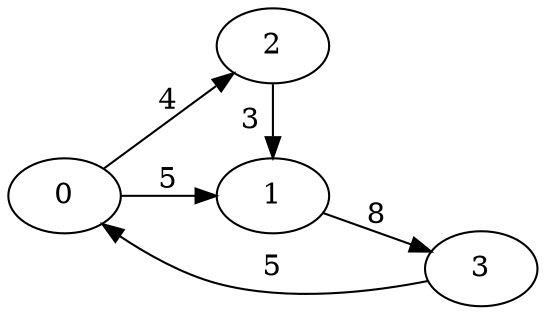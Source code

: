 digraph G {
ranksep = "equally";
rankdir = LR;
{rank = same; 0; };
{rank = same; 1; 2; };
{rank = same; 3; };
{rank = same; };
0->1[label="5"];
0->2[label="4"];
1->3[label="8"];
2->1[label="3"];
3->0[label="5"];
}

